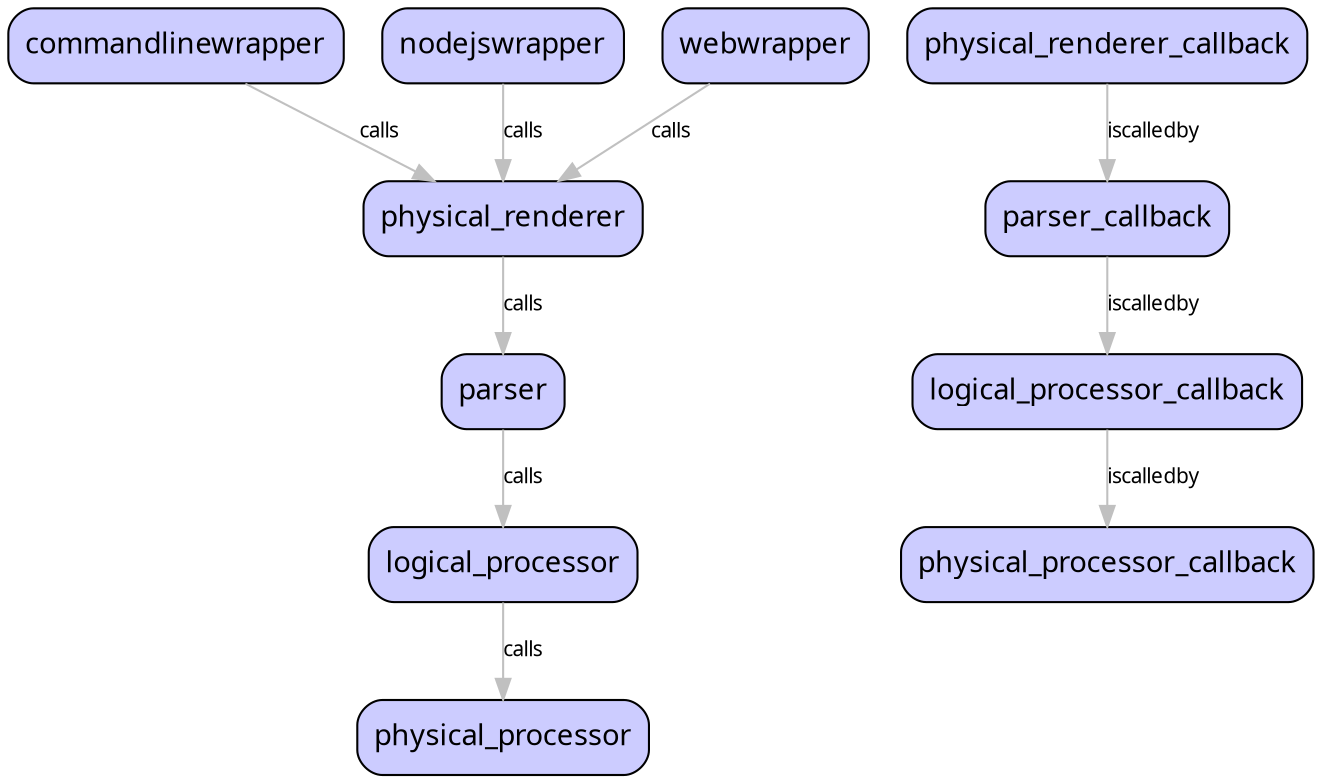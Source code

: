 digraph G{
        node[shape=box style="rounded,filled" fontname=Sans fillcolor="#ccccff"]  //i'm terrible partial to to perrywinkle blue ;)
        //compound=true
        //rankdir=LR
        //outputMode=nodesfirst
        
    commandlinewrapper -> physical_renderer [label="calls",color=gray, fontname=Sans fontsize="10"]
      
    nodejswrapper -> physical_renderer [label="calls",color=gray, fontname=Sans fontsize="10"]
      
    webwrapper -> physical_renderer [label="calls",color=gray, fontname=Sans fontsize="10"]
      
    physical_renderer -> parser [label="calls",color=gray, fontname=Sans fontsize="10"]
      
    parser -> logical_processor [label="calls",color=gray, fontname=Sans fontsize="10"]
      
    logical_processor -> physical_processor [label="calls",color=gray, fontname=Sans fontsize="10"]
      
    physical_renderer_callback -> parser_callback [label="iscalledby",color=gray, fontname=Sans fontsize="10"]
      
    parser_callback -> logical_processor_callback [label="iscalledby",color=gray, fontname=Sans fontsize="10"]
      
    logical_processor_callback -> physical_processor_callback [label="iscalledby",color=gray, fontname=Sans fontsize="10"]
      
}
